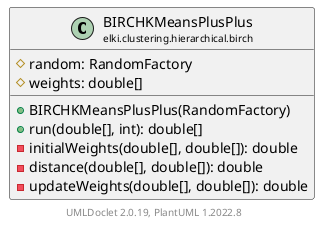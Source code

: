 @startuml
    remove .*\.(Instance|Par|Parameterizer|Factory)$
    set namespaceSeparator none
    hide empty fields
    hide empty methods

    class "<size:14>BIRCHKMeansPlusPlus\n<size:10>elki.clustering.hierarchical.birch" as elki.clustering.hierarchical.birch.BIRCHKMeansPlusPlus [[BIRCHKMeansPlusPlus.html]] {
        #random: RandomFactory
        #weights: double[]
        +BIRCHKMeansPlusPlus(RandomFactory)
        +run(double[], int): double[]
        -initialWeights(double[], double[]): double
        -distance(double[], double[]): double
        -updateWeights(double[], double[]): double
    }
    class "<size:14>BIRCHKMeansPlusPlus.Par\n<size:10>elki.clustering.hierarchical.birch" as elki.clustering.hierarchical.birch.BIRCHKMeansPlusPlus.Par [[BIRCHKMeansPlusPlus.Par.html]]

    elki.clustering.hierarchical.birch.BIRCHKMeansPlusPlus +-- elki.clustering.hierarchical.birch.BIRCHKMeansPlusPlus.Par

    center footer UMLDoclet 2.0.19, PlantUML 1.2022.8
@enduml
